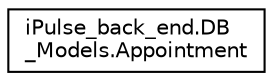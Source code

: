 digraph "Graphical Class Hierarchy"
{
 // LATEX_PDF_SIZE
  edge [fontname="Helvetica",fontsize="10",labelfontname="Helvetica",labelfontsize="10"];
  node [fontname="Helvetica",fontsize="10",shape=record];
  rankdir="LR";
  Node0 [label="iPulse_back_end.DB\l_Models.Appointment",height=0.2,width=0.4,color="black", fillcolor="white", style="filled",URL="$classiPulse__back__end_1_1DB__Models_1_1Appointment.html",tooltip=" "];
}
